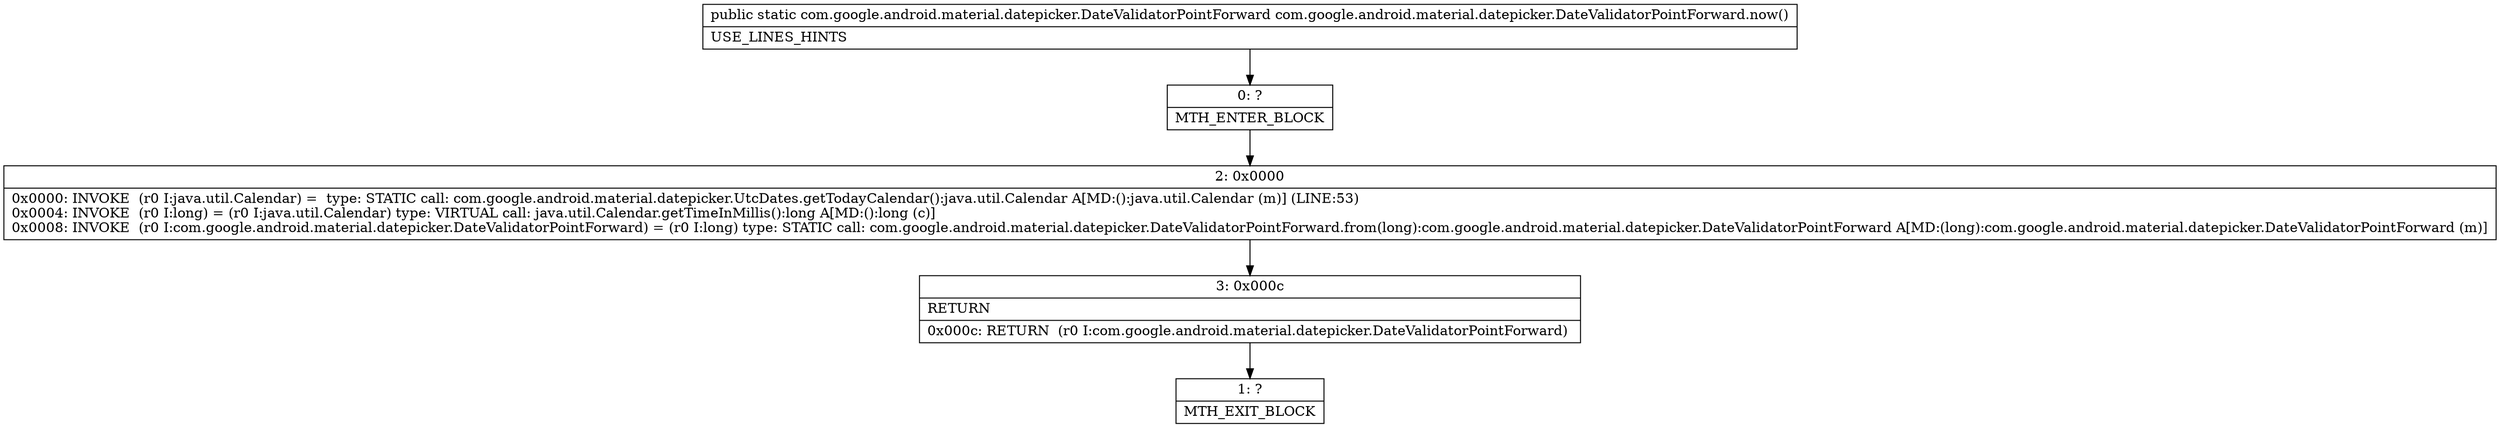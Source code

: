 digraph "CFG forcom.google.android.material.datepicker.DateValidatorPointForward.now()Lcom\/google\/android\/material\/datepicker\/DateValidatorPointForward;" {
Node_0 [shape=record,label="{0\:\ ?|MTH_ENTER_BLOCK\l}"];
Node_2 [shape=record,label="{2\:\ 0x0000|0x0000: INVOKE  (r0 I:java.util.Calendar) =  type: STATIC call: com.google.android.material.datepicker.UtcDates.getTodayCalendar():java.util.Calendar A[MD:():java.util.Calendar (m)] (LINE:53)\l0x0004: INVOKE  (r0 I:long) = (r0 I:java.util.Calendar) type: VIRTUAL call: java.util.Calendar.getTimeInMillis():long A[MD:():long (c)]\l0x0008: INVOKE  (r0 I:com.google.android.material.datepicker.DateValidatorPointForward) = (r0 I:long) type: STATIC call: com.google.android.material.datepicker.DateValidatorPointForward.from(long):com.google.android.material.datepicker.DateValidatorPointForward A[MD:(long):com.google.android.material.datepicker.DateValidatorPointForward (m)]\l}"];
Node_3 [shape=record,label="{3\:\ 0x000c|RETURN\l|0x000c: RETURN  (r0 I:com.google.android.material.datepicker.DateValidatorPointForward) \l}"];
Node_1 [shape=record,label="{1\:\ ?|MTH_EXIT_BLOCK\l}"];
MethodNode[shape=record,label="{public static com.google.android.material.datepicker.DateValidatorPointForward com.google.android.material.datepicker.DateValidatorPointForward.now()  | USE_LINES_HINTS\l}"];
MethodNode -> Node_0;Node_0 -> Node_2;
Node_2 -> Node_3;
Node_3 -> Node_1;
}

